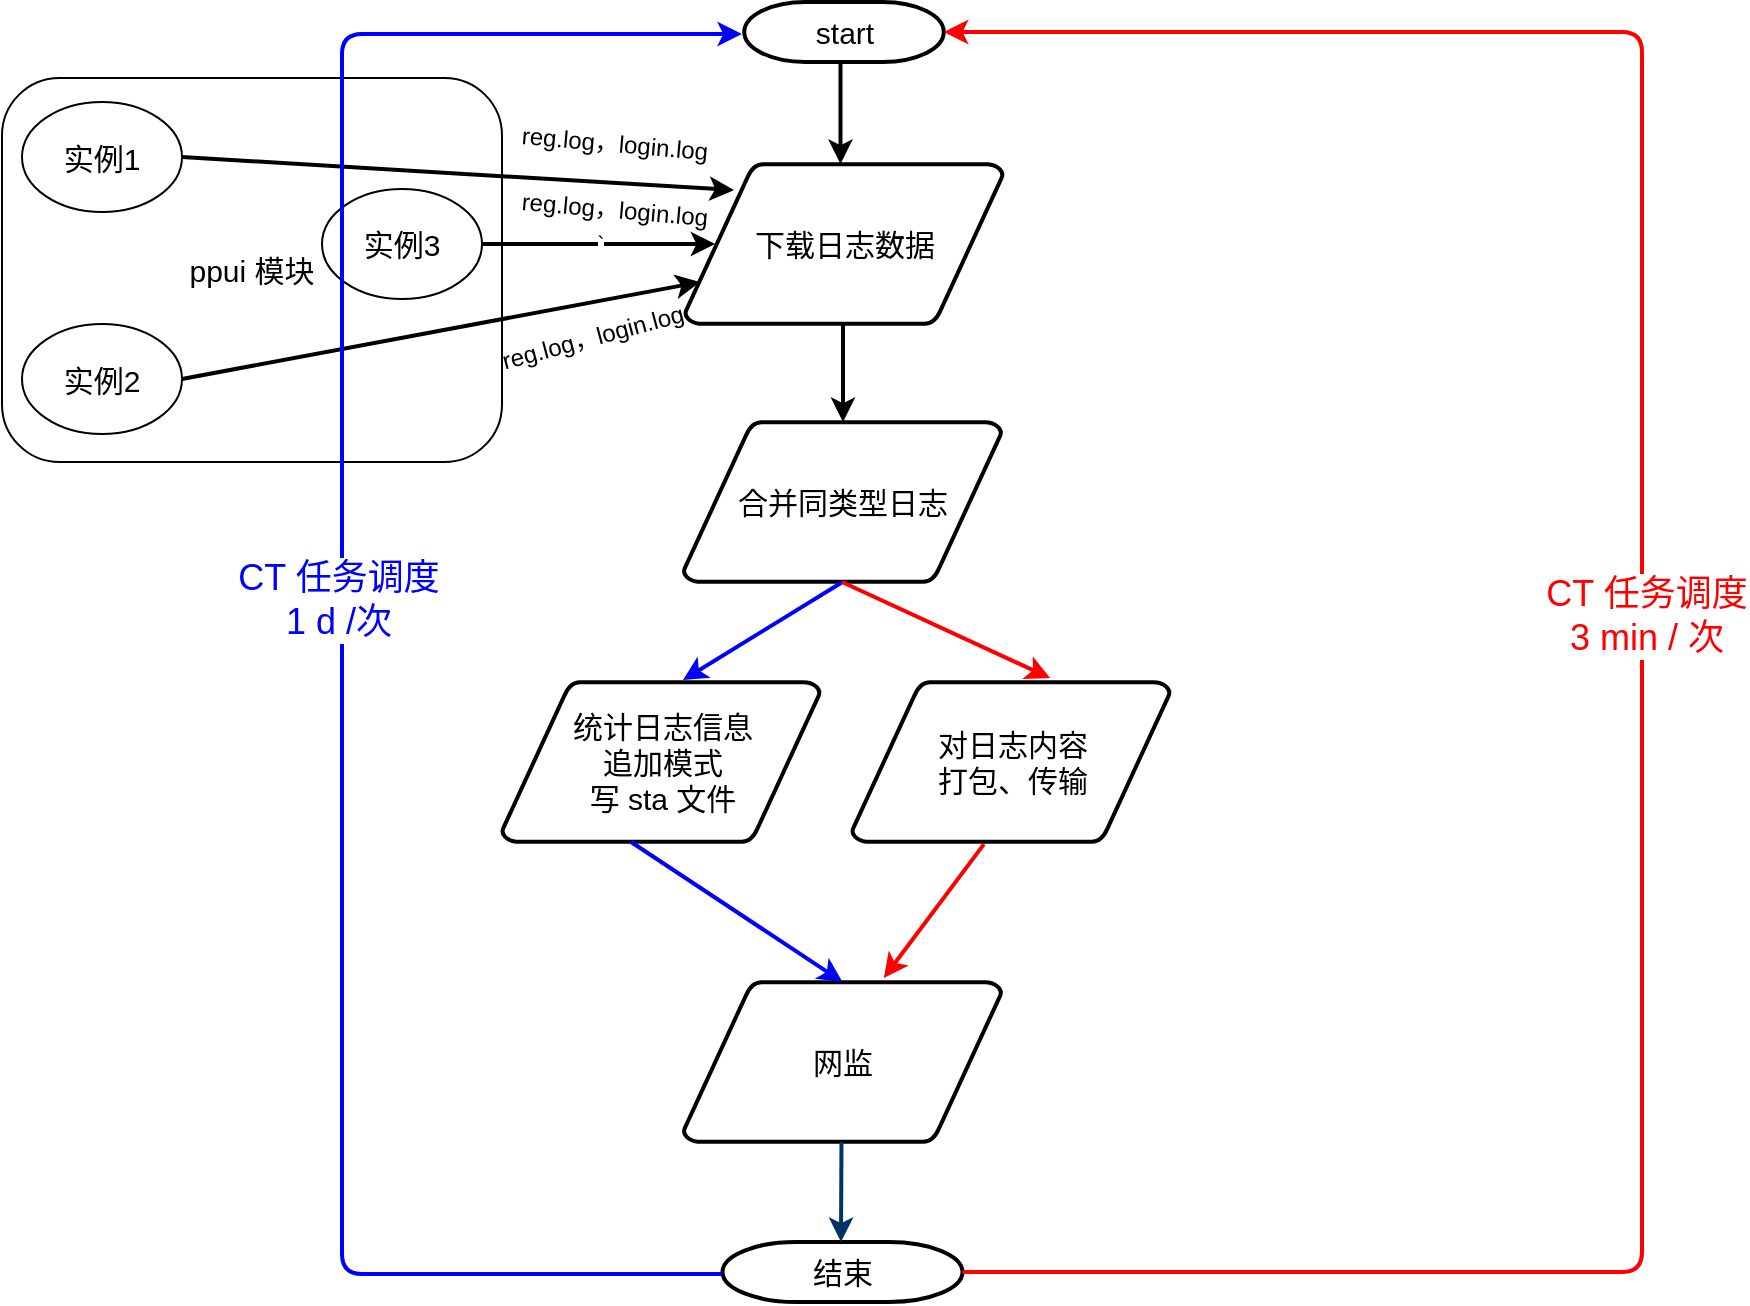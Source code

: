 <mxfile version="13.6.6" type="github">
  <diagram id="6a731a19-8d31-9384-78a2-239565b7b9f0" name="Page-1">
    <mxGraphModel dx="868" dy="482" grid="1" gridSize="10" guides="1" tooltips="1" connect="1" arrows="1" fold="1" page="1" pageScale="1" pageWidth="1169" pageHeight="827" background="#ffffff" math="0" shadow="0">
      <root>
        <mxCell id="0" />
        <mxCell id="1" parent="0" />
        <mxCell id="g57g3PAnQJYOMXpyq4fn-108" value="&lt;font style=&quot;font-size: 15px&quot;&gt;ppui 模块&lt;/font&gt;" style="rounded=1;whiteSpace=wrap;html=1;" parent="1" vertex="1">
          <mxGeometry x="80" y="68" width="250" height="192" as="geometry" />
        </mxCell>
        <mxCell id="2" value="&lt;font style=&quot;font-size: 15px&quot;&gt;start&lt;/font&gt;" style="shape=mxgraph.flowchart.terminator;strokeWidth=2;gradientColor=none;gradientDirection=north;fontStyle=0;html=1;" parent="1" vertex="1">
          <mxGeometry x="451.13" y="30" width="99.75" height="30" as="geometry" />
        </mxCell>
        <mxCell id="3" value="&lt;font style=&quot;font-size: 15px&quot;&gt;下载日志数据&lt;/font&gt;" style="shape=mxgraph.flowchart.data;strokeWidth=2;gradientColor=none;gradientDirection=north;fontStyle=0;html=1;" parent="1" vertex="1">
          <mxGeometry x="421.5" y="111" width="159" height="80" as="geometry" />
        </mxCell>
        <mxCell id="40" value="&lt;font style=&quot;font-size: 15px&quot;&gt;结束&lt;/font&gt;" style="shape=mxgraph.flowchart.terminator;strokeWidth=2;gradientColor=none;gradientDirection=north;fontStyle=0;html=1;" parent="1" vertex="1">
          <mxGeometry x="440.25" y="650" width="120" height="30" as="geometry" />
        </mxCell>
        <mxCell id="g57g3PAnQJYOMXpyq4fn-91" value="" style="edgeStyle=orthogonalEdgeStyle;rounded=0;orthogonalLoop=1;jettySize=auto;html=1;strokeWidth=2;" parent="1" edge="1">
          <mxGeometry relative="1" as="geometry">
            <mxPoint x="499.25" y="61" as="sourcePoint" />
            <mxPoint x="499.25" y="111" as="targetPoint" />
          </mxGeometry>
        </mxCell>
        <mxCell id="g57g3PAnQJYOMXpyq4fn-95" value="&lt;font style=&quot;font-size: 15px&quot;&gt;实例1&lt;/font&gt;" style="ellipse;whiteSpace=wrap;html=1;" parent="1" vertex="1">
          <mxGeometry x="90" y="80" width="80" height="55" as="geometry" />
        </mxCell>
        <mxCell id="g57g3PAnQJYOMXpyq4fn-96" value="&lt;font style=&quot;font-size: 15px&quot;&gt;实例2&lt;/font&gt;" style="ellipse;whiteSpace=wrap;html=1;" parent="1" vertex="1">
          <mxGeometry x="90" y="191" width="80" height="55" as="geometry" />
        </mxCell>
        <mxCell id="g57g3PAnQJYOMXpyq4fn-97" value="&lt;font style=&quot;font-size: 15px&quot;&gt;实例3&lt;/font&gt;" style="ellipse;whiteSpace=wrap;html=1;" parent="1" vertex="1">
          <mxGeometry x="240" y="123.5" width="80" height="55" as="geometry" />
        </mxCell>
        <mxCell id="g57g3PAnQJYOMXpyq4fn-98" value="" style="endArrow=classic;html=1;exitX=1;exitY=0.5;exitDx=0;exitDy=0;entryX=0.154;entryY=0.163;entryDx=0;entryDy=0;entryPerimeter=0;strokeWidth=2;" parent="1" source="g57g3PAnQJYOMXpyq4fn-95" target="3" edge="1">
          <mxGeometry width="50" height="50" relative="1" as="geometry">
            <mxPoint x="320" y="80" as="sourcePoint" />
            <mxPoint x="370" y="30" as="targetPoint" />
          </mxGeometry>
        </mxCell>
        <mxCell id="g57g3PAnQJYOMXpyq4fn-100" value="`" style="endArrow=classic;html=1;exitX=1;exitY=0.5;exitDx=0;exitDy=0;strokeWidth=2;entryX=0.095;entryY=0.5;entryDx=0;entryDy=0;entryPerimeter=0;" parent="1" source="g57g3PAnQJYOMXpyq4fn-97" edge="1" target="3">
          <mxGeometry width="50" height="50" relative="1" as="geometry">
            <mxPoint x="300.06" y="191" as="sourcePoint" />
            <mxPoint x="430" y="155" as="targetPoint" />
          </mxGeometry>
        </mxCell>
        <mxCell id="g57g3PAnQJYOMXpyq4fn-101" value="&lt;font style=&quot;font-size: 15px&quot;&gt;合并同类型日志&lt;/font&gt;" style="shape=mxgraph.flowchart.data;strokeWidth=2;gradientColor=none;gradientDirection=north;fontStyle=0;html=1;" parent="1" vertex="1">
          <mxGeometry x="420.75" y="240" width="159" height="80" as="geometry" />
        </mxCell>
        <mxCell id="g57g3PAnQJYOMXpyq4fn-103" value="" style="edgeStyle=orthogonalEdgeStyle;rounded=0;orthogonalLoop=1;jettySize=auto;html=1;strokeWidth=2;" parent="1" edge="1">
          <mxGeometry relative="1" as="geometry">
            <mxPoint x="500.5" y="190" as="sourcePoint" />
            <mxPoint x="500.5" y="240" as="targetPoint" />
          </mxGeometry>
        </mxCell>
        <mxCell id="g57g3PAnQJYOMXpyq4fn-104" value="&lt;font style=&quot;font-size: 15px&quot;&gt;对日志内容&lt;br&gt;打包、传输&lt;/font&gt;" style="shape=mxgraph.flowchart.data;strokeWidth=2;gradientColor=none;gradientDirection=north;fontStyle=0;html=1;" parent="1" vertex="1">
          <mxGeometry x="505" y="370" width="159" height="80" as="geometry" />
        </mxCell>
        <mxCell id="g57g3PAnQJYOMXpyq4fn-106" value="&lt;font style=&quot;font-size: 15px&quot;&gt;网监&lt;/font&gt;" style="shape=mxgraph.flowchart.data;strokeWidth=2;gradientColor=none;gradientDirection=north;fontStyle=0;html=1;" parent="1" vertex="1">
          <mxGeometry x="420.75" y="520" width="159" height="80" as="geometry" />
        </mxCell>
        <mxCell id="g57g3PAnQJYOMXpyq4fn-112" value="" style="endArrow=classic;html=1;entryX=1;entryY=0.5;entryDx=0;entryDy=0;entryPerimeter=0;strokeWidth=2;exitX=1;exitY=0.5;exitDx=0;exitDy=0;exitPerimeter=0;strokeColor=#FF0000;" parent="1" source="40" target="2" edge="1">
          <mxGeometry width="50" height="50" relative="1" as="geometry">
            <mxPoint x="562" y="518" as="sourcePoint" />
            <mxPoint x="842" y="40" as="targetPoint" />
            <Array as="points">
              <mxPoint x="900" y="665" />
              <mxPoint x="900" y="480" />
              <mxPoint x="900" y="45" />
            </Array>
          </mxGeometry>
        </mxCell>
        <mxCell id="g57g3PAnQJYOMXpyq4fn-113" value="&lt;font style=&quot;font-size: 18px&quot;&gt;&lt;font color=&quot;#ff0000&quot;&gt;CT 任务调度&lt;br&gt;3 min / 次&lt;/font&gt;&lt;br&gt;&lt;/font&gt;" style="edgeLabel;html=1;align=center;verticalAlign=middle;resizable=0;points=[];" parent="g57g3PAnQJYOMXpyq4fn-112" vertex="1" connectable="0">
          <mxGeometry x="0.021" y="-2" relative="1" as="geometry">
            <mxPoint as="offset" />
          </mxGeometry>
        </mxCell>
        <mxCell id="g57g3PAnQJYOMXpyq4fn-114" value="" style="edgeStyle=elbowEdgeStyle;elbow=vertical;fontStyle=1;strokeColor=#003366;strokeWidth=2;html=1;" parent="1" edge="1">
          <mxGeometry x="179.49" y="-1245" width="100" height="100" as="geometry">
            <mxPoint x="499.74" y="600" as="sourcePoint" />
            <mxPoint x="499.49" y="650" as="targetPoint" />
            <Array as="points">
              <mxPoint x="499.99" y="600" />
            </Array>
          </mxGeometry>
        </mxCell>
        <mxCell id="LA6HrL8H_tJhPL9a9sUO-41" value="" style="endArrow=classic;html=1;exitX=1;exitY=0.5;exitDx=0;exitDy=0;entryX=0.047;entryY=0.738;entryDx=0;entryDy=0;entryPerimeter=0;strokeWidth=2;" edge="1" parent="1" source="g57g3PAnQJYOMXpyq4fn-96" target="3">
          <mxGeometry width="50" height="50" relative="1" as="geometry">
            <mxPoint x="200" y="117.5" as="sourcePoint" />
            <mxPoint x="449.944" y="153" as="targetPoint" />
          </mxGeometry>
        </mxCell>
        <mxCell id="LA6HrL8H_tJhPL9a9sUO-43" value="reg.log，login.log" style="text;html=1;align=center;verticalAlign=middle;resizable=0;points=[];autosize=1;rotation=5;" vertex="1" parent="1">
          <mxGeometry x="331.01" y="91" width="110" height="20" as="geometry" />
        </mxCell>
        <mxCell id="LA6HrL8H_tJhPL9a9sUO-44" value="reg.log，login.log" style="text;html=1;align=center;verticalAlign=middle;resizable=0;points=[];autosize=1;rotation=5;" vertex="1" parent="1">
          <mxGeometry x="331.01" y="123.5" width="110" height="20" as="geometry" />
        </mxCell>
        <mxCell id="LA6HrL8H_tJhPL9a9sUO-45" value="reg.log，login.log" style="text;html=1;align=center;verticalAlign=middle;resizable=0;points=[];autosize=1;rotation=-15;" vertex="1" parent="1">
          <mxGeometry x="320" y="187.5" width="110" height="20" as="geometry" />
        </mxCell>
        <mxCell id="g57g3PAnQJYOMXpyq4fn-115" value="&lt;font style=&quot;font-size: 15px&quot;&gt;统计日志信息&lt;br&gt;追加模式&lt;br&gt;写 sta 文件&lt;/font&gt;" style="shape=mxgraph.flowchart.data;strokeWidth=2;gradientColor=none;gradientDirection=north;fontStyle=0;html=1;" parent="1" vertex="1">
          <mxGeometry x="330" y="370" width="159" height="80" as="geometry" />
        </mxCell>
        <mxCell id="LA6HrL8H_tJhPL9a9sUO-48" value="" style="endArrow=classic;html=1;exitX=0.5;exitY=1;exitDx=0;exitDy=0;exitPerimeter=0;entryX=0.569;entryY=-0.012;entryDx=0;entryDy=0;entryPerimeter=0;strokeColor=#0000FF;strokeWidth=2;" edge="1" parent="1" source="g57g3PAnQJYOMXpyq4fn-101" target="g57g3PAnQJYOMXpyq4fn-115">
          <mxGeometry width="50" height="50" relative="1" as="geometry">
            <mxPoint x="430" y="390" as="sourcePoint" />
            <mxPoint x="480" y="340" as="targetPoint" />
          </mxGeometry>
        </mxCell>
        <mxCell id="LA6HrL8H_tJhPL9a9sUO-49" value="" style="endArrow=classic;html=1;entryX=0.623;entryY=-0.025;entryDx=0;entryDy=0;entryPerimeter=0;strokeColor=#FF0000;strokeWidth=2;" edge="1" parent="1" target="g57g3PAnQJYOMXpyq4fn-104">
          <mxGeometry width="50" height="50" relative="1" as="geometry">
            <mxPoint x="500" y="320" as="sourcePoint" />
            <mxPoint x="530" y="360" as="targetPoint" />
          </mxGeometry>
        </mxCell>
        <mxCell id="LA6HrL8H_tJhPL9a9sUO-50" value="" style="endArrow=classic;html=1;exitX=0.415;exitY=1.013;exitDx=0;exitDy=0;exitPerimeter=0;entryX=0.63;entryY=-0.025;entryDx=0;entryDy=0;entryPerimeter=0;strokeColor=#FF0000;strokeWidth=2;" edge="1" parent="1" source="g57g3PAnQJYOMXpyq4fn-104" target="g57g3PAnQJYOMXpyq4fn-106">
          <mxGeometry width="50" height="50" relative="1" as="geometry">
            <mxPoint x="610" y="560" as="sourcePoint" />
            <mxPoint x="660" y="510" as="targetPoint" />
          </mxGeometry>
        </mxCell>
        <mxCell id="LA6HrL8H_tJhPL9a9sUO-51" value="" style="endArrow=classic;html=1;exitX=0.406;exitY=1;exitDx=0;exitDy=0;exitPerimeter=0;entryX=0.5;entryY=0;entryDx=0;entryDy=0;entryPerimeter=0;strokeColor=#0000FF;strokeWidth=2;" edge="1" parent="1" source="g57g3PAnQJYOMXpyq4fn-115" target="g57g3PAnQJYOMXpyq4fn-106">
          <mxGeometry width="50" height="50" relative="1" as="geometry">
            <mxPoint x="490" y="590" as="sourcePoint" />
            <mxPoint x="490" y="550" as="targetPoint" />
          </mxGeometry>
        </mxCell>
        <mxCell id="LA6HrL8H_tJhPL9a9sUO-52" value="" style="endArrow=classic;html=1;strokeColor=#0000FF;strokeWidth=2;" edge="1" parent="1">
          <mxGeometry width="50" height="50" relative="1" as="geometry">
            <mxPoint x="440" y="666" as="sourcePoint" />
            <mxPoint x="450" y="46" as="targetPoint" />
            <Array as="points">
              <mxPoint x="250" y="666" />
              <mxPoint x="250" y="316" />
              <mxPoint x="250" y="46" />
            </Array>
          </mxGeometry>
        </mxCell>
        <mxCell id="LA6HrL8H_tJhPL9a9sUO-53" value="&lt;font style=&quot;font-size: 18px&quot; color=&quot;#0000ff&quot;&gt;CT 任务调度&lt;br&gt;1 d /次&lt;/font&gt;" style="edgeLabel;html=1;align=center;verticalAlign=middle;resizable=0;points=[];" vertex="1" connectable="0" parent="LA6HrL8H_tJhPL9a9sUO-52">
          <mxGeometry x="0.044" y="2" relative="1" as="geometry">
            <mxPoint as="offset" />
          </mxGeometry>
        </mxCell>
      </root>
    </mxGraphModel>
  </diagram>
</mxfile>
